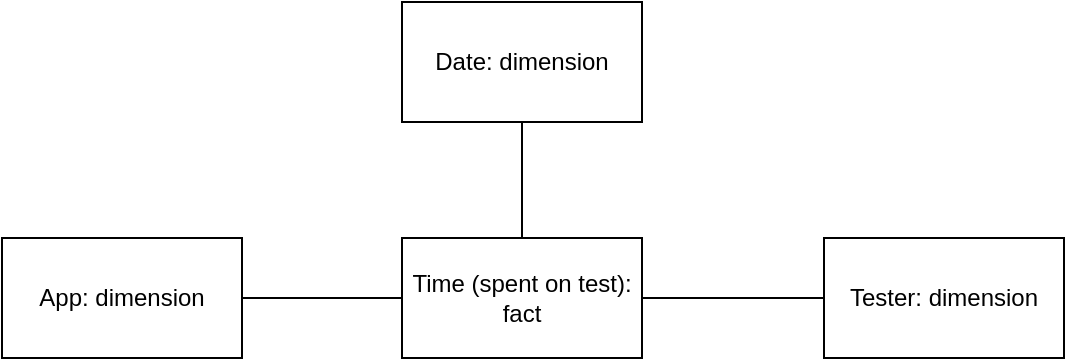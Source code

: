 <mxfile version="12.7.3"><diagram id="ZLRzmaMkqWKSAVRH1vzE" name="Page-1"><mxGraphModel dx="686" dy="721" grid="0" gridSize="10" guides="1" tooltips="1" connect="1" arrows="1" fold="1" page="1" pageScale="1" pageWidth="827" pageHeight="1169" math="0" shadow="0"><root><mxCell id="0"/><mxCell id="1" parent="0"/><mxCell id="He0KHTeUDi5BH-SGX8nx-1" value="Time (spent on test): fact" style="rounded=0;whiteSpace=wrap;html=1;" vertex="1" parent="1"><mxGeometry x="354" y="268" width="120" height="60" as="geometry"/></mxCell><mxCell id="He0KHTeUDi5BH-SGX8nx-2" value="App: dimension" style="rounded=0;whiteSpace=wrap;html=1;" vertex="1" parent="1"><mxGeometry x="154" y="268" width="120" height="60" as="geometry"/></mxCell><mxCell id="He0KHTeUDi5BH-SGX8nx-4" value="Tester: dimension" style="rounded=0;whiteSpace=wrap;html=1;" vertex="1" parent="1"><mxGeometry x="565" y="268" width="120" height="60" as="geometry"/></mxCell><mxCell id="He0KHTeUDi5BH-SGX8nx-6" value="Date: dimension" style="rounded=0;whiteSpace=wrap;html=1;" vertex="1" parent="1"><mxGeometry x="354" y="150" width="120" height="60" as="geometry"/></mxCell><mxCell id="He0KHTeUDi5BH-SGX8nx-7" value="" style="endArrow=none;html=1;exitX=0;exitY=0.5;exitDx=0;exitDy=0;entryX=1;entryY=0.5;entryDx=0;entryDy=0;" edge="1" parent="1" source="He0KHTeUDi5BH-SGX8nx-1" target="He0KHTeUDi5BH-SGX8nx-2"><mxGeometry width="50" height="50" relative="1" as="geometry"><mxPoint x="273" y="409" as="sourcePoint"/><mxPoint x="323" y="359" as="targetPoint"/></mxGeometry></mxCell><mxCell id="He0KHTeUDi5BH-SGX8nx-8" value="" style="endArrow=none;html=1;entryX=0;entryY=0.5;entryDx=0;entryDy=0;exitX=1;exitY=0.5;exitDx=0;exitDy=0;" edge="1" parent="1" source="He0KHTeUDi5BH-SGX8nx-1" target="He0KHTeUDi5BH-SGX8nx-4"><mxGeometry width="50" height="50" relative="1" as="geometry"><mxPoint x="442" y="426" as="sourcePoint"/><mxPoint x="492" y="376" as="targetPoint"/></mxGeometry></mxCell><mxCell id="He0KHTeUDi5BH-SGX8nx-9" value="" style="endArrow=none;html=1;exitX=0.5;exitY=0;exitDx=0;exitDy=0;entryX=0.5;entryY=1;entryDx=0;entryDy=0;" edge="1" parent="1" source="He0KHTeUDi5BH-SGX8nx-1" target="He0KHTeUDi5BH-SGX8nx-6"><mxGeometry width="50" height="50" relative="1" as="geometry"><mxPoint x="403" y="418" as="sourcePoint"/><mxPoint x="453" y="368" as="targetPoint"/></mxGeometry></mxCell></root></mxGraphModel></diagram></mxfile>